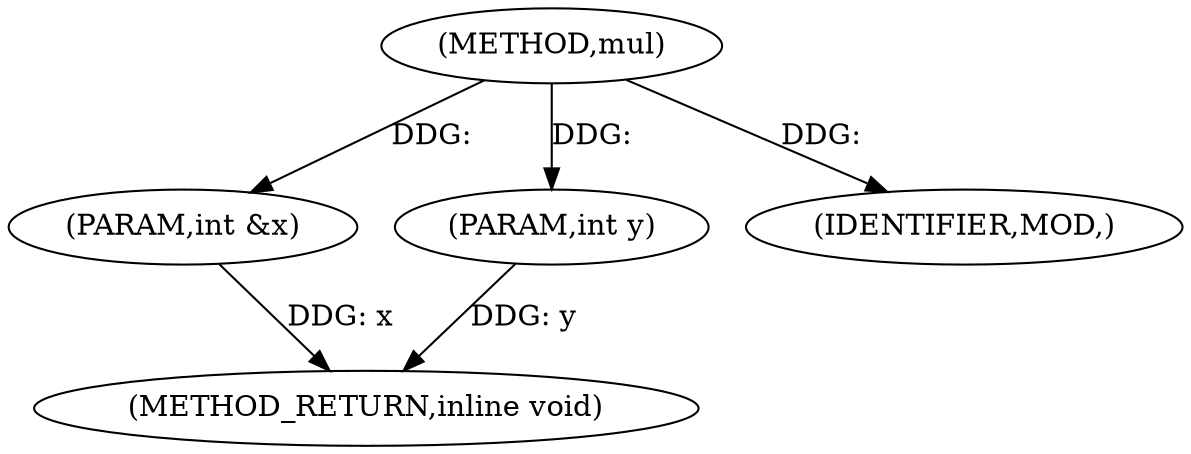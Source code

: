 digraph "mul" {  
"1000405" [label = "(METHOD,mul)" ]
"1000410" [label = "(METHOD_RETURN,inline void)" ]
"1000406" [label = "(PARAM,int &x)" ]
"1000407" [label = "(PARAM,int y)" ]
"1000409" [label = "(IDENTIFIER,MOD,)" ]
  "1000406" -> "1000410"  [ label = "DDG: x"] 
  "1000407" -> "1000410"  [ label = "DDG: y"] 
  "1000405" -> "1000406"  [ label = "DDG: "] 
  "1000405" -> "1000407"  [ label = "DDG: "] 
  "1000405" -> "1000409"  [ label = "DDG: "] 
}

